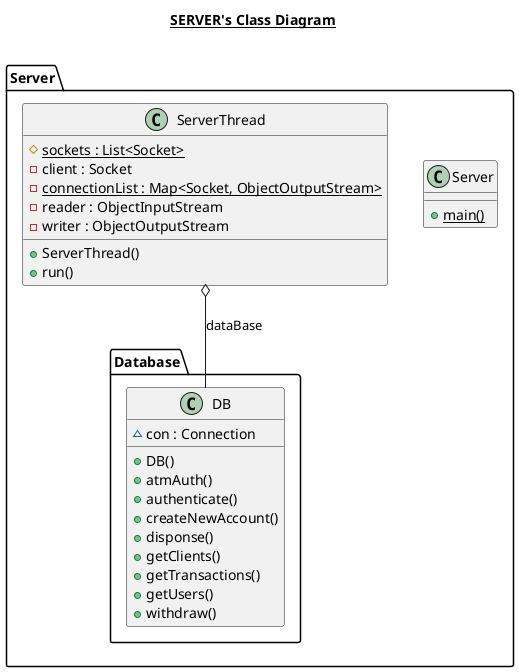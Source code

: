 @startuml

title __SERVER's Class Diagram__\n

  namespace Server {
    class Server.Server {
        {static} + main()
    }
  }
  

  namespace Server {
    class Server.ServerThread {
        {static} # sockets : List<Socket>
        - client : Socket
        {static} - connectionList : Map<Socket, ObjectOutputStream>
        - reader : ObjectInputStream
        - writer : ObjectOutputStream
        + ServerThread()
        + run()
    }
  }
    namespace Server {
      namespace Database {
        class Server.Database.DB {
            ~ con : Connection
            + DB()
            + atmAuth()
            + authenticate()
            + createNewAccount()
            + disponse()
            + getClients()
            + getTransactions()
            + getUsers()
            + withdraw()
        }
      }
    }




  Server.ServerThread o-- Server.Database.DB : dataBase


@enduml
